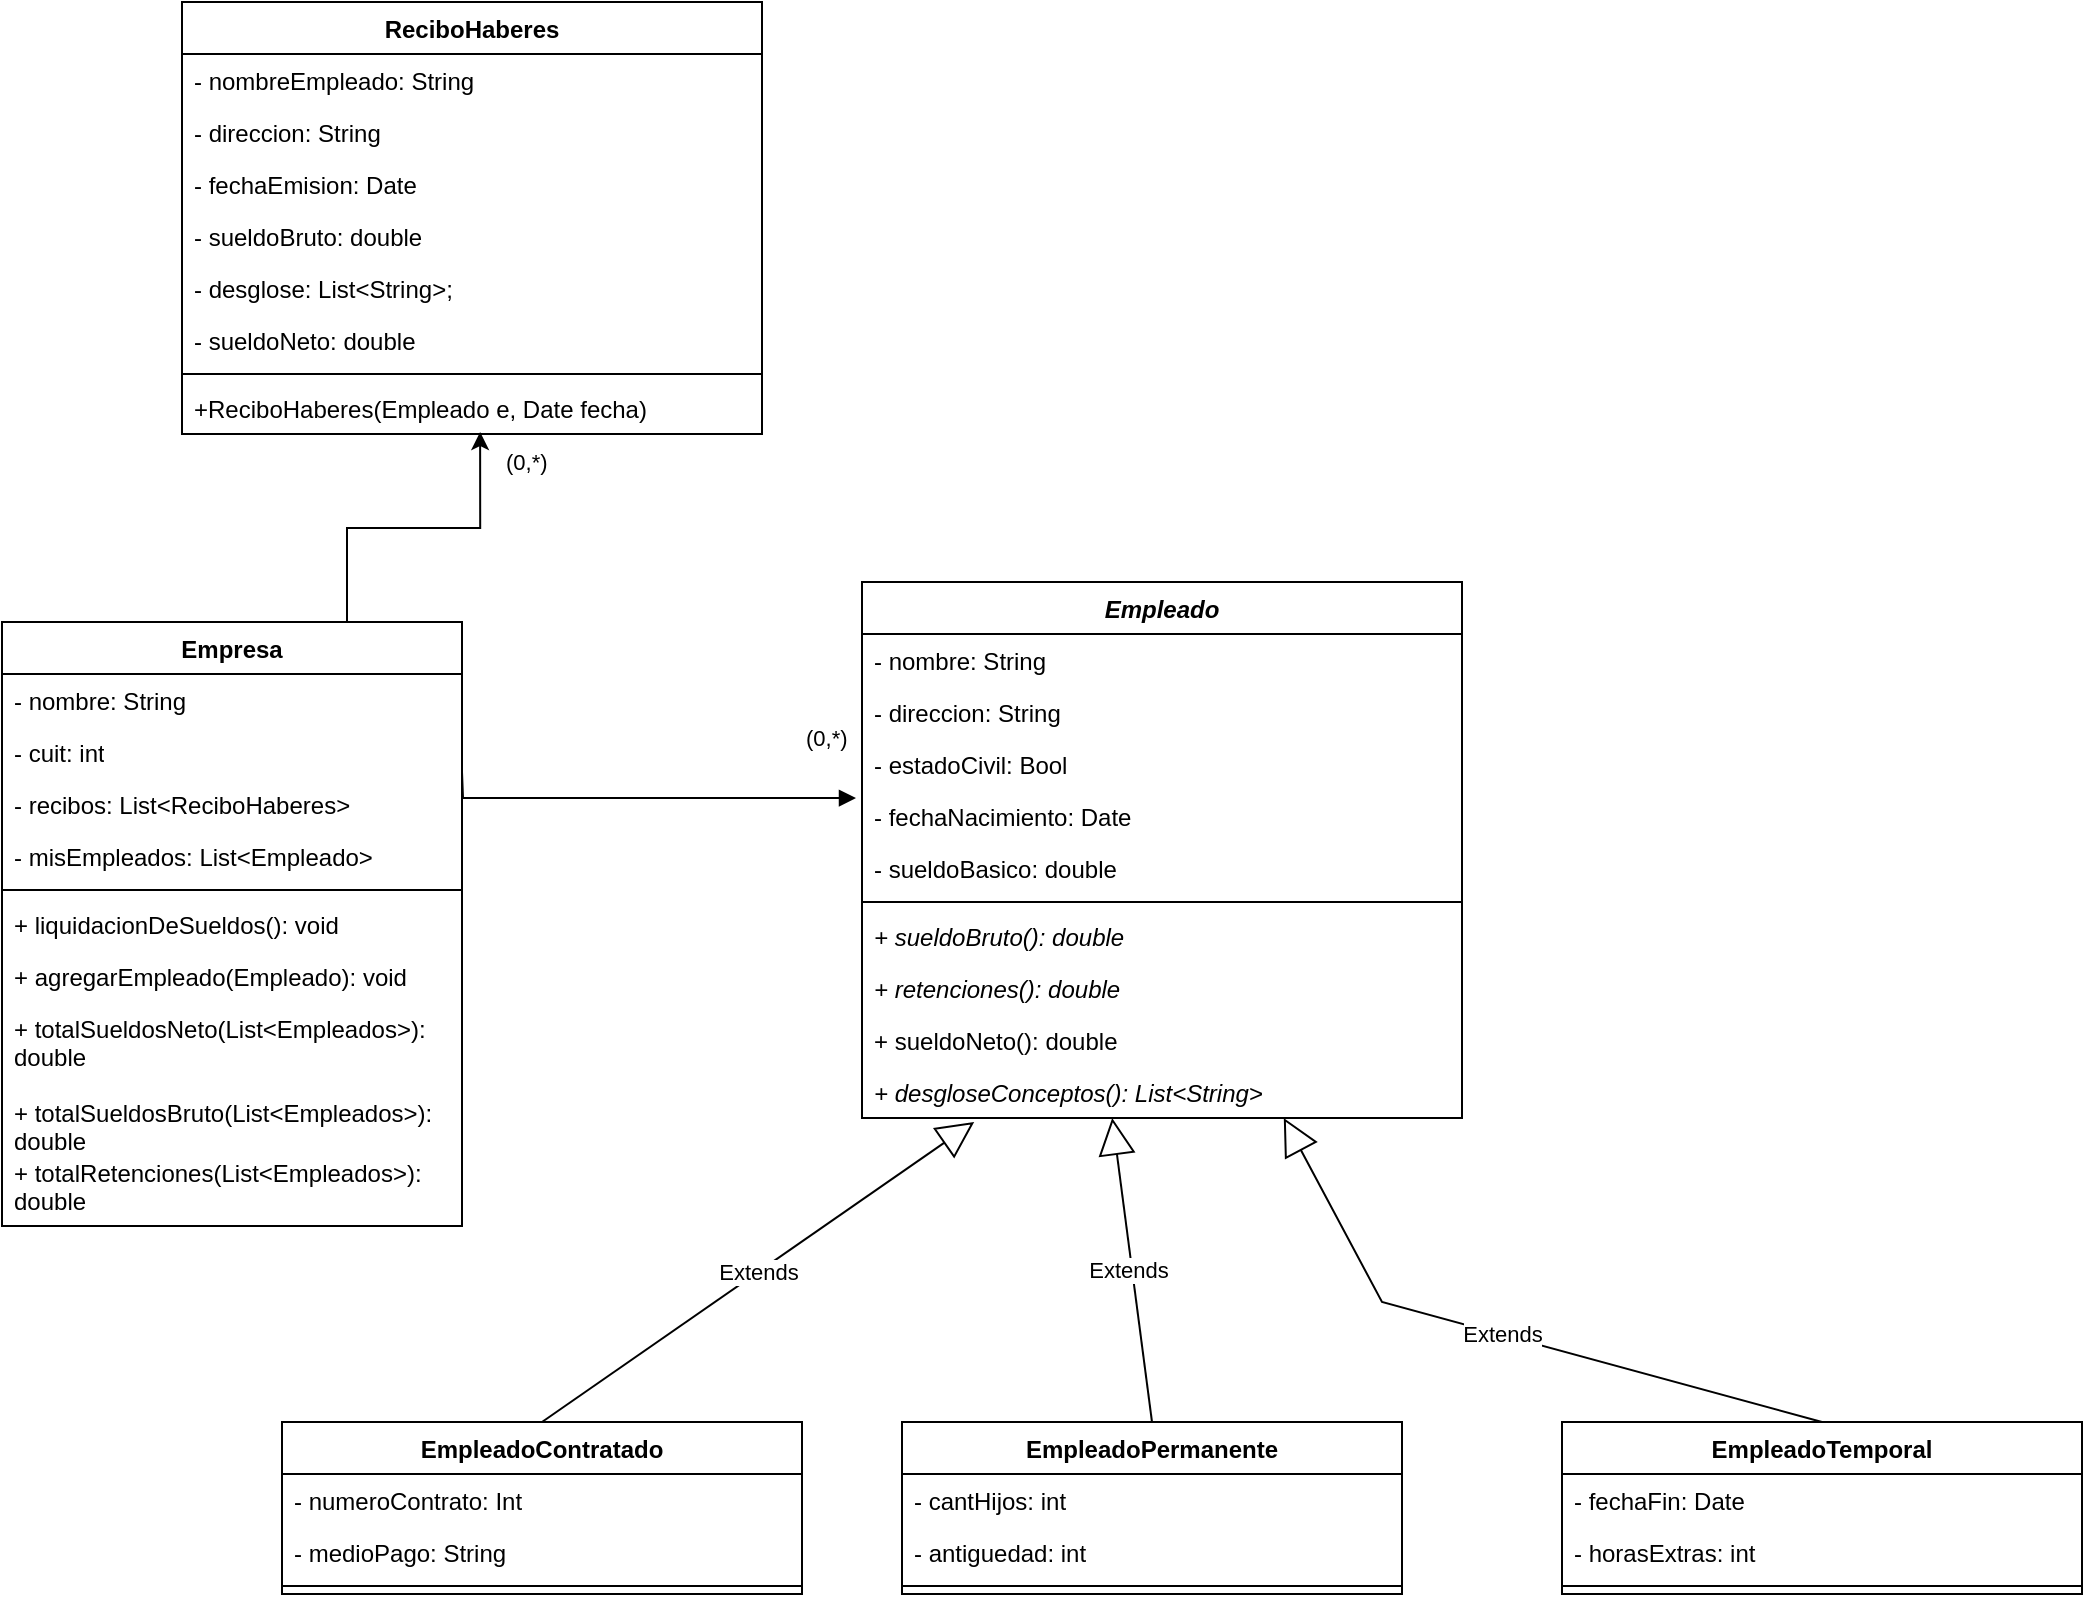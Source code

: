 <mxfile version="28.1.2">
  <diagram name="Página-1" id="pD_cSIRqPFvzOpm9EZCP">
    <mxGraphModel dx="1699" dy="1642" grid="1" gridSize="10" guides="1" tooltips="1" connect="1" arrows="1" fold="1" page="1" pageScale="1" pageWidth="827" pageHeight="1169" math="0" shadow="0">
      <root>
        <mxCell id="0" />
        <mxCell id="1" parent="0" />
        <mxCell id="eGJItUN1yQvmmGxf5WBp-5" value="&lt;i&gt;Empleado&lt;/i&gt;" style="swimlane;fontStyle=1;align=center;verticalAlign=top;childLayout=stackLayout;horizontal=1;startSize=26;horizontalStack=0;resizeParent=1;resizeParentMax=0;resizeLast=0;collapsible=1;marginBottom=0;whiteSpace=wrap;html=1;" parent="1" vertex="1">
          <mxGeometry x="390" y="120" width="300" height="268" as="geometry" />
        </mxCell>
        <mxCell id="eGJItUN1yQvmmGxf5WBp-6" value="- nombre: String" style="text;strokeColor=none;fillColor=none;align=left;verticalAlign=top;spacingLeft=4;spacingRight=4;overflow=hidden;rotatable=0;points=[[0,0.5],[1,0.5]];portConstraint=eastwest;whiteSpace=wrap;html=1;" parent="eGJItUN1yQvmmGxf5WBp-5" vertex="1">
          <mxGeometry y="26" width="300" height="26" as="geometry" />
        </mxCell>
        <mxCell id="eGJItUN1yQvmmGxf5WBp-11" value="- direccion: String" style="text;strokeColor=none;fillColor=none;align=left;verticalAlign=top;spacingLeft=4;spacingRight=4;overflow=hidden;rotatable=0;points=[[0,0.5],[1,0.5]];portConstraint=eastwest;whiteSpace=wrap;html=1;" parent="eGJItUN1yQvmmGxf5WBp-5" vertex="1">
          <mxGeometry y="52" width="300" height="26" as="geometry" />
        </mxCell>
        <mxCell id="eGJItUN1yQvmmGxf5WBp-12" value="- estadoCivil: Bool" style="text;strokeColor=none;fillColor=none;align=left;verticalAlign=top;spacingLeft=4;spacingRight=4;overflow=hidden;rotatable=0;points=[[0,0.5],[1,0.5]];portConstraint=eastwest;whiteSpace=wrap;html=1;" parent="eGJItUN1yQvmmGxf5WBp-5" vertex="1">
          <mxGeometry y="78" width="300" height="26" as="geometry" />
        </mxCell>
        <mxCell id="eGJItUN1yQvmmGxf5WBp-38" value="- fechaNacimiento: Date" style="text;strokeColor=none;fillColor=none;align=left;verticalAlign=top;spacingLeft=4;spacingRight=4;overflow=hidden;rotatable=0;points=[[0,0.5],[1,0.5]];portConstraint=eastwest;whiteSpace=wrap;html=1;" parent="eGJItUN1yQvmmGxf5WBp-5" vertex="1">
          <mxGeometry y="104" width="300" height="26" as="geometry" />
        </mxCell>
        <mxCell id="eGJItUN1yQvmmGxf5WBp-39" value="- sueldoBasico: double" style="text;strokeColor=none;fillColor=none;align=left;verticalAlign=top;spacingLeft=4;spacingRight=4;overflow=hidden;rotatable=0;points=[[0,0.5],[1,0.5]];portConstraint=eastwest;whiteSpace=wrap;html=1;" parent="eGJItUN1yQvmmGxf5WBp-5" vertex="1">
          <mxGeometry y="130" width="300" height="26" as="geometry" />
        </mxCell>
        <mxCell id="eGJItUN1yQvmmGxf5WBp-7" value="" style="line;strokeWidth=1;fillColor=none;align=left;verticalAlign=middle;spacingTop=-1;spacingLeft=3;spacingRight=3;rotatable=0;labelPosition=right;points=[];portConstraint=eastwest;strokeColor=inherit;" parent="eGJItUN1yQvmmGxf5WBp-5" vertex="1">
          <mxGeometry y="156" width="300" height="8" as="geometry" />
        </mxCell>
        <mxCell id="eGJItUN1yQvmmGxf5WBp-8" value="&lt;i&gt;+ sueldoBruto(): double&lt;/i&gt;" style="text;strokeColor=none;fillColor=none;align=left;verticalAlign=top;spacingLeft=4;spacingRight=4;overflow=hidden;rotatable=0;points=[[0,0.5],[1,0.5]];portConstraint=eastwest;whiteSpace=wrap;html=1;" parent="eGJItUN1yQvmmGxf5WBp-5" vertex="1">
          <mxGeometry y="164" width="300" height="26" as="geometry" />
        </mxCell>
        <mxCell id="eGJItUN1yQvmmGxf5WBp-9" value="&lt;i&gt;+ retenciones(): double&lt;/i&gt;" style="text;strokeColor=none;fillColor=none;align=left;verticalAlign=top;spacingLeft=4;spacingRight=4;overflow=hidden;rotatable=0;points=[[0,0.5],[1,0.5]];portConstraint=eastwest;whiteSpace=wrap;html=1;" parent="eGJItUN1yQvmmGxf5WBp-5" vertex="1">
          <mxGeometry y="190" width="300" height="26" as="geometry" />
        </mxCell>
        <mxCell id="eGJItUN1yQvmmGxf5WBp-71" value="+ sueldoNeto(): double" style="text;strokeColor=none;fillColor=none;align=left;verticalAlign=top;spacingLeft=4;spacingRight=4;overflow=hidden;rotatable=0;points=[[0,0.5],[1,0.5]];portConstraint=eastwest;whiteSpace=wrap;html=1;" parent="eGJItUN1yQvmmGxf5WBp-5" vertex="1">
          <mxGeometry y="216" width="300" height="26" as="geometry" />
        </mxCell>
        <mxCell id="eGJItUN1yQvmmGxf5WBp-10" value="&lt;i&gt;+ desgloseConceptos(): List&amp;lt;String&amp;gt;&lt;/i&gt;" style="text;strokeColor=none;fillColor=none;align=left;verticalAlign=top;spacingLeft=4;spacingRight=4;overflow=hidden;rotatable=0;points=[[0,0.5],[1,0.5]];portConstraint=eastwest;whiteSpace=wrap;html=1;" parent="eGJItUN1yQvmmGxf5WBp-5" vertex="1">
          <mxGeometry y="242" width="300" height="26" as="geometry" />
        </mxCell>
        <mxCell id="eGJItUN1yQvmmGxf5WBp-13" value="Empresa" style="swimlane;fontStyle=1;align=center;verticalAlign=top;childLayout=stackLayout;horizontal=1;startSize=26;horizontalStack=0;resizeParent=1;resizeParentMax=0;resizeLast=0;collapsible=1;marginBottom=0;whiteSpace=wrap;html=1;" parent="1" vertex="1">
          <mxGeometry x="-40" y="140" width="230" height="302" as="geometry" />
        </mxCell>
        <mxCell id="eGJItUN1yQvmmGxf5WBp-14" value="- nombre: String" style="text;strokeColor=none;fillColor=none;align=left;verticalAlign=top;spacingLeft=4;spacingRight=4;overflow=hidden;rotatable=0;points=[[0,0.5],[1,0.5]];portConstraint=eastwest;whiteSpace=wrap;html=1;" parent="eGJItUN1yQvmmGxf5WBp-13" vertex="1">
          <mxGeometry y="26" width="230" height="26" as="geometry" />
        </mxCell>
        <mxCell id="eGJItUN1yQvmmGxf5WBp-15" value="- cuit: int" style="text;strokeColor=none;fillColor=none;align=left;verticalAlign=top;spacingLeft=4;spacingRight=4;overflow=hidden;rotatable=0;points=[[0,0.5],[1,0.5]];portConstraint=eastwest;whiteSpace=wrap;html=1;" parent="eGJItUN1yQvmmGxf5WBp-13" vertex="1">
          <mxGeometry y="52" width="230" height="26" as="geometry" />
        </mxCell>
        <mxCell id="9f8JgLAIbvmp2u8LOscO-10" value="- recibos: List&amp;lt;ReciboHaberes&amp;gt;" style="text;strokeColor=none;fillColor=none;align=left;verticalAlign=top;spacingLeft=4;spacingRight=4;overflow=hidden;rotatable=0;points=[[0,0.5],[1,0.5]];portConstraint=eastwest;whiteSpace=wrap;html=1;" parent="eGJItUN1yQvmmGxf5WBp-13" vertex="1">
          <mxGeometry y="78" width="230" height="26" as="geometry" />
        </mxCell>
        <mxCell id="9f8JgLAIbvmp2u8LOscO-11" value="- misEmpleados: List&amp;lt;Empleado&amp;gt;" style="text;strokeColor=none;fillColor=none;align=left;verticalAlign=top;spacingLeft=4;spacingRight=4;overflow=hidden;rotatable=0;points=[[0,0.5],[1,0.5]];portConstraint=eastwest;whiteSpace=wrap;html=1;" parent="eGJItUN1yQvmmGxf5WBp-13" vertex="1">
          <mxGeometry y="104" width="230" height="26" as="geometry" />
        </mxCell>
        <mxCell id="eGJItUN1yQvmmGxf5WBp-17" value="" style="line;strokeWidth=1;fillColor=none;align=left;verticalAlign=middle;spacingTop=-1;spacingLeft=3;spacingRight=3;rotatable=0;labelPosition=right;points=[];portConstraint=eastwest;strokeColor=inherit;" parent="eGJItUN1yQvmmGxf5WBp-13" vertex="1">
          <mxGeometry y="130" width="230" height="8" as="geometry" />
        </mxCell>
        <mxCell id="eGJItUN1yQvmmGxf5WBp-18" value="+ liquidacionDeSueldos(): void" style="text;strokeColor=none;fillColor=none;align=left;verticalAlign=top;spacingLeft=4;spacingRight=4;overflow=hidden;rotatable=0;points=[[0,0.5],[1,0.5]];portConstraint=eastwest;whiteSpace=wrap;html=1;" parent="eGJItUN1yQvmmGxf5WBp-13" vertex="1">
          <mxGeometry y="138" width="230" height="26" as="geometry" />
        </mxCell>
        <mxCell id="H6viG32bB_f_4RtISonM-14" value="+ &lt;span&gt;agregarEmpleado(Empleado&lt;/span&gt;): void" style="text;strokeColor=none;fillColor=none;align=left;verticalAlign=top;spacingLeft=4;spacingRight=4;overflow=hidden;rotatable=0;points=[[0,0.5],[1,0.5]];portConstraint=eastwest;whiteSpace=wrap;html=1;fontStyle=0" parent="eGJItUN1yQvmmGxf5WBp-13" vertex="1">
          <mxGeometry y="164" width="230" height="26" as="geometry" />
        </mxCell>
        <mxCell id="eGJItUN1yQvmmGxf5WBp-19" value="+ totalSueldosNeto(List&amp;lt;Empleados&amp;gt;): double" style="text;strokeColor=none;fillColor=none;align=left;verticalAlign=top;spacingLeft=4;spacingRight=4;overflow=hidden;rotatable=0;points=[[0,0.5],[1,0.5]];portConstraint=eastwest;whiteSpace=wrap;html=1;" parent="eGJItUN1yQvmmGxf5WBp-13" vertex="1">
          <mxGeometry y="190" width="230" height="42" as="geometry" />
        </mxCell>
        <mxCell id="eGJItUN1yQvmmGxf5WBp-20" value="+ totalSueldosBruto(List&amp;lt;Empleados&amp;gt;): double" style="text;strokeColor=none;fillColor=none;align=left;verticalAlign=top;spacingLeft=4;spacingRight=4;overflow=hidden;rotatable=0;points=[[0,0.5],[1,0.5]];portConstraint=eastwest;whiteSpace=wrap;html=1;" parent="eGJItUN1yQvmmGxf5WBp-13" vertex="1">
          <mxGeometry y="232" width="230" height="30" as="geometry" />
        </mxCell>
        <mxCell id="eGJItUN1yQvmmGxf5WBp-55" value="+ totalRetenciones(List&amp;lt;Empleados&amp;gt;): double" style="text;strokeColor=none;fillColor=none;align=left;verticalAlign=top;spacingLeft=4;spacingRight=4;overflow=hidden;rotatable=0;points=[[0,0.5],[1,0.5]];portConstraint=eastwest;whiteSpace=wrap;html=1;" parent="eGJItUN1yQvmmGxf5WBp-13" vertex="1">
          <mxGeometry y="262" width="230" height="40" as="geometry" />
        </mxCell>
        <mxCell id="eGJItUN1yQvmmGxf5WBp-21" value="EmpleadoPermanente" style="swimlane;fontStyle=1;align=center;verticalAlign=top;childLayout=stackLayout;horizontal=1;startSize=26;horizontalStack=0;resizeParent=1;resizeParentMax=0;resizeLast=0;collapsible=1;marginBottom=0;whiteSpace=wrap;html=1;" parent="1" vertex="1">
          <mxGeometry x="410" y="540" width="250" height="86" as="geometry" />
        </mxCell>
        <mxCell id="eGJItUN1yQvmmGxf5WBp-50" value="- cantHijos: int" style="text;strokeColor=none;fillColor=none;align=left;verticalAlign=top;spacingLeft=4;spacingRight=4;overflow=hidden;rotatable=0;points=[[0,0.5],[1,0.5]];portConstraint=eastwest;whiteSpace=wrap;html=1;" parent="eGJItUN1yQvmmGxf5WBp-21" vertex="1">
          <mxGeometry y="26" width="250" height="26" as="geometry" />
        </mxCell>
        <mxCell id="eGJItUN1yQvmmGxf5WBp-52" value="- antiguedad: int" style="text;strokeColor=none;fillColor=none;align=left;verticalAlign=top;spacingLeft=4;spacingRight=4;overflow=hidden;rotatable=0;points=[[0,0.5],[1,0.5]];portConstraint=eastwest;whiteSpace=wrap;html=1;" parent="eGJItUN1yQvmmGxf5WBp-21" vertex="1">
          <mxGeometry y="52" width="250" height="26" as="geometry" />
        </mxCell>
        <mxCell id="eGJItUN1yQvmmGxf5WBp-25" value="" style="line;strokeWidth=1;fillColor=none;align=left;verticalAlign=middle;spacingTop=-1;spacingLeft=3;spacingRight=3;rotatable=0;labelPosition=right;points=[];portConstraint=eastwest;strokeColor=inherit;" parent="eGJItUN1yQvmmGxf5WBp-21" vertex="1">
          <mxGeometry y="78" width="250" height="8" as="geometry" />
        </mxCell>
        <mxCell id="eGJItUN1yQvmmGxf5WBp-40" value="EmpleadoTemporal" style="swimlane;fontStyle=1;align=center;verticalAlign=top;childLayout=stackLayout;horizontal=1;startSize=26;horizontalStack=0;resizeParent=1;resizeParentMax=0;resizeLast=0;collapsible=1;marginBottom=0;whiteSpace=wrap;html=1;" parent="1" vertex="1">
          <mxGeometry x="740" y="540" width="260" height="86" as="geometry" />
        </mxCell>
        <mxCell id="eGJItUN1yQvmmGxf5WBp-51" value="- fechaFin: Date" style="text;strokeColor=none;fillColor=none;align=left;verticalAlign=top;spacingLeft=4;spacingRight=4;overflow=hidden;rotatable=0;points=[[0,0.5],[1,0.5]];portConstraint=eastwest;whiteSpace=wrap;html=1;" parent="eGJItUN1yQvmmGxf5WBp-40" vertex="1">
          <mxGeometry y="26" width="260" height="26" as="geometry" />
        </mxCell>
        <mxCell id="eGJItUN1yQvmmGxf5WBp-53" value="- horasExtras: int" style="text;strokeColor=none;fillColor=none;align=left;verticalAlign=top;spacingLeft=4;spacingRight=4;overflow=hidden;rotatable=0;points=[[0,0.5],[1,0.5]];portConstraint=eastwest;whiteSpace=wrap;html=1;" parent="eGJItUN1yQvmmGxf5WBp-40" vertex="1">
          <mxGeometry y="52" width="260" height="26" as="geometry" />
        </mxCell>
        <mxCell id="eGJItUN1yQvmmGxf5WBp-44" value="" style="line;strokeWidth=1;fillColor=none;align=left;verticalAlign=middle;spacingTop=-1;spacingLeft=3;spacingRight=3;rotatable=0;labelPosition=right;points=[];portConstraint=eastwest;strokeColor=inherit;" parent="eGJItUN1yQvmmGxf5WBp-40" vertex="1">
          <mxGeometry y="78" width="260" height="8" as="geometry" />
        </mxCell>
        <mxCell id="eGJItUN1yQvmmGxf5WBp-48" value="Extends" style="endArrow=block;endSize=16;endFill=0;html=1;rounded=0;exitX=0.5;exitY=0;exitDx=0;exitDy=0;entryX=0.417;entryY=1;entryDx=0;entryDy=0;entryPerimeter=0;" parent="1" source="eGJItUN1yQvmmGxf5WBp-21" target="eGJItUN1yQvmmGxf5WBp-10" edge="1">
          <mxGeometry x="-0.001" y="2" width="160" relative="1" as="geometry">
            <mxPoint x="300" y="410" as="sourcePoint" />
            <mxPoint x="460" y="410" as="targetPoint" />
            <mxPoint as="offset" />
          </mxGeometry>
        </mxCell>
        <mxCell id="eGJItUN1yQvmmGxf5WBp-49" value="Extends" style="endArrow=block;endSize=16;endFill=0;html=1;rounded=0;exitX=0.5;exitY=0;exitDx=0;exitDy=0;entryX=0.703;entryY=1;entryDx=0;entryDy=0;entryPerimeter=0;" parent="1" source="eGJItUN1yQvmmGxf5WBp-40" target="eGJItUN1yQvmmGxf5WBp-10" edge="1">
          <mxGeometry width="160" relative="1" as="geometry">
            <mxPoint x="630" y="390" as="sourcePoint" />
            <mxPoint x="640" y="450" as="targetPoint" />
            <Array as="points">
              <mxPoint x="650" y="480" />
            </Array>
          </mxGeometry>
        </mxCell>
        <mxCell id="eGJItUN1yQvmmGxf5WBp-56" value="ReciboHaberes" style="swimlane;fontStyle=1;align=center;verticalAlign=top;childLayout=stackLayout;horizontal=1;startSize=26;horizontalStack=0;resizeParent=1;resizeParentMax=0;resizeLast=0;collapsible=1;marginBottom=0;whiteSpace=wrap;html=1;" parent="1" vertex="1">
          <mxGeometry x="50" y="-170" width="290" height="216" as="geometry" />
        </mxCell>
        <mxCell id="eGJItUN1yQvmmGxf5WBp-57" value="- nombreEmpleado: String" style="text;strokeColor=none;fillColor=none;align=left;verticalAlign=top;spacingLeft=4;spacingRight=4;overflow=hidden;rotatable=0;points=[[0,0.5],[1,0.5]];portConstraint=eastwest;whiteSpace=wrap;html=1;" parent="eGJItUN1yQvmmGxf5WBp-56" vertex="1">
          <mxGeometry y="26" width="290" height="26" as="geometry" />
        </mxCell>
        <mxCell id="eGJItUN1yQvmmGxf5WBp-64" value="- direccion: String" style="text;strokeColor=none;fillColor=none;align=left;verticalAlign=top;spacingLeft=4;spacingRight=4;overflow=hidden;rotatable=0;points=[[0,0.5],[1,0.5]];portConstraint=eastwest;whiteSpace=wrap;html=1;" parent="eGJItUN1yQvmmGxf5WBp-56" vertex="1">
          <mxGeometry y="52" width="290" height="26" as="geometry" />
        </mxCell>
        <mxCell id="eGJItUN1yQvmmGxf5WBp-66" value="- fechaEmision: Date" style="text;strokeColor=none;fillColor=none;align=left;verticalAlign=top;spacingLeft=4;spacingRight=4;overflow=hidden;rotatable=0;points=[[0,0.5],[1,0.5]];portConstraint=eastwest;whiteSpace=wrap;html=1;" parent="eGJItUN1yQvmmGxf5WBp-56" vertex="1">
          <mxGeometry y="78" width="290" height="26" as="geometry" />
        </mxCell>
        <mxCell id="eGJItUN1yQvmmGxf5WBp-67" value="- sueldoBruto: double" style="text;strokeColor=none;fillColor=none;align=left;verticalAlign=top;spacingLeft=4;spacingRight=4;overflow=hidden;rotatable=0;points=[[0,0.5],[1,0.5]];portConstraint=eastwest;whiteSpace=wrap;html=1;" parent="eGJItUN1yQvmmGxf5WBp-56" vertex="1">
          <mxGeometry y="104" width="290" height="26" as="geometry" />
        </mxCell>
        <mxCell id="9f8JgLAIbvmp2u8LOscO-1" value="- desglose: List&amp;lt;String&amp;gt;;" style="text;strokeColor=none;fillColor=none;align=left;verticalAlign=top;spacingLeft=4;spacingRight=4;overflow=hidden;rotatable=0;points=[[0,0.5],[1,0.5]];portConstraint=eastwest;whiteSpace=wrap;html=1;" parent="eGJItUN1yQvmmGxf5WBp-56" vertex="1">
          <mxGeometry y="130" width="290" height="26" as="geometry" />
        </mxCell>
        <mxCell id="eGJItUN1yQvmmGxf5WBp-65" value="- sueldoNeto: double" style="text;strokeColor=none;fillColor=none;align=left;verticalAlign=top;spacingLeft=4;spacingRight=4;overflow=hidden;rotatable=0;points=[[0,0.5],[1,0.5]];portConstraint=eastwest;whiteSpace=wrap;html=1;" parent="eGJItUN1yQvmmGxf5WBp-56" vertex="1">
          <mxGeometry y="156" width="290" height="26" as="geometry" />
        </mxCell>
        <mxCell id="eGJItUN1yQvmmGxf5WBp-59" value="" style="line;strokeWidth=1;fillColor=none;align=left;verticalAlign=middle;spacingTop=-1;spacingLeft=3;spacingRight=3;rotatable=0;labelPosition=right;points=[];portConstraint=eastwest;strokeColor=inherit;" parent="eGJItUN1yQvmmGxf5WBp-56" vertex="1">
          <mxGeometry y="182" width="290" height="8" as="geometry" />
        </mxCell>
        <mxCell id="9f8JgLAIbvmp2u8LOscO-2" value="+ReciboHaberes(Empleado e, Date fecha)" style="text;strokeColor=none;fillColor=none;align=left;verticalAlign=top;spacingLeft=4;spacingRight=4;overflow=hidden;rotatable=0;points=[[0,0.5],[1,0.5]];portConstraint=eastwest;whiteSpace=wrap;html=1;" parent="eGJItUN1yQvmmGxf5WBp-56" vertex="1">
          <mxGeometry y="190" width="290" height="26" as="geometry" />
        </mxCell>
        <mxCell id="RNSQagoYNHT2-niSeZZF-3" value="EmpleadoContratado" style="swimlane;fontStyle=1;align=center;verticalAlign=top;childLayout=stackLayout;horizontal=1;startSize=26;horizontalStack=0;resizeParent=1;resizeParentMax=0;resizeLast=0;collapsible=1;marginBottom=0;whiteSpace=wrap;html=1;" parent="1" vertex="1">
          <mxGeometry x="100" y="540" width="260" height="86" as="geometry" />
        </mxCell>
        <mxCell id="RNSQagoYNHT2-niSeZZF-4" value="- numeroContrato: Int" style="text;strokeColor=none;fillColor=none;align=left;verticalAlign=top;spacingLeft=4;spacingRight=4;overflow=hidden;rotatable=0;points=[[0,0.5],[1,0.5]];portConstraint=eastwest;whiteSpace=wrap;html=1;" parent="RNSQagoYNHT2-niSeZZF-3" vertex="1">
          <mxGeometry y="26" width="260" height="26" as="geometry" />
        </mxCell>
        <mxCell id="RNSQagoYNHT2-niSeZZF-5" value="- medioPago: String" style="text;strokeColor=none;fillColor=none;align=left;verticalAlign=top;spacingLeft=4;spacingRight=4;overflow=hidden;rotatable=0;points=[[0,0.5],[1,0.5]];portConstraint=eastwest;whiteSpace=wrap;html=1;" parent="RNSQagoYNHT2-niSeZZF-3" vertex="1">
          <mxGeometry y="52" width="260" height="26" as="geometry" />
        </mxCell>
        <mxCell id="RNSQagoYNHT2-niSeZZF-6" value="" style="line;strokeWidth=1;fillColor=none;align=left;verticalAlign=middle;spacingTop=-1;spacingLeft=3;spacingRight=3;rotatable=0;labelPosition=right;points=[];portConstraint=eastwest;strokeColor=inherit;" parent="RNSQagoYNHT2-niSeZZF-3" vertex="1">
          <mxGeometry y="78" width="260" height="8" as="geometry" />
        </mxCell>
        <mxCell id="H6viG32bB_f_4RtISonM-13" value="Extends" style="endArrow=block;endSize=16;endFill=0;html=1;rounded=0;exitX=0.5;exitY=0;exitDx=0;exitDy=0;entryX=0.187;entryY=1.077;entryDx=0;entryDy=0;entryPerimeter=0;" parent="1" source="RNSQagoYNHT2-niSeZZF-3" target="eGJItUN1yQvmmGxf5WBp-10" edge="1">
          <mxGeometry width="160" relative="1" as="geometry">
            <mxPoint x="631" y="593" as="sourcePoint" />
            <mxPoint x="370" y="470" as="targetPoint" />
            <Array as="points" />
          </mxGeometry>
        </mxCell>
        <mxCell id="9f8JgLAIbvmp2u8LOscO-3" style="edgeStyle=orthogonalEdgeStyle;rounded=0;orthogonalLoop=1;jettySize=auto;html=1;exitX=0.75;exitY=0;exitDx=0;exitDy=0;entryX=0.514;entryY=0.962;entryDx=0;entryDy=0;entryPerimeter=0;" parent="1" source="eGJItUN1yQvmmGxf5WBp-13" target="9f8JgLAIbvmp2u8LOscO-2" edge="1">
          <mxGeometry relative="1" as="geometry" />
        </mxCell>
        <mxCell id="9f8JgLAIbvmp2u8LOscO-4" value="&lt;span style=&quot;color: rgb(0, 0, 0); font-family: Helvetica; font-size: 11px; font-style: normal; font-variant-ligatures: normal; font-variant-caps: normal; font-weight: 400; letter-spacing: normal; orphans: 2; text-align: left; text-indent: 0px; text-transform: none; widows: 2; word-spacing: 0px; -webkit-text-stroke-width: 0px; white-space: nowrap; background-color: rgb(255, 255, 255); text-decoration-thickness: initial; text-decoration-style: initial; text-decoration-color: initial; float: none; display: inline !important;&quot;&gt;(0,*)&lt;/span&gt;" style="text;whiteSpace=wrap;html=1;" parent="1" vertex="1">
          <mxGeometry x="210" y="46" width="90" height="40" as="geometry" />
        </mxCell>
        <mxCell id="9f8JgLAIbvmp2u8LOscO-8" value="" style="endArrow=block;endFill=1;html=1;edgeStyle=orthogonalEdgeStyle;align=left;verticalAlign=top;rounded=0;exitX=1;exitY=0.5;exitDx=0;exitDy=0;entryX=-0.01;entryY=0.154;entryDx=0;entryDy=0;entryPerimeter=0;" parent="1" target="eGJItUN1yQvmmGxf5WBp-38" edge="1">
          <mxGeometry x="-1" relative="1" as="geometry">
            <mxPoint x="190" y="215" as="sourcePoint" />
            <mxPoint x="310" y="230" as="targetPoint" />
          </mxGeometry>
        </mxCell>
        <mxCell id="9f8JgLAIbvmp2u8LOscO-7" value="&lt;span style=&quot;color: rgb(0, 0, 0); font-family: Helvetica; font-size: 11px; font-style: normal; font-variant-ligatures: normal; font-variant-caps: normal; font-weight: 400; letter-spacing: normal; orphans: 2; text-align: left; text-indent: 0px; text-transform: none; widows: 2; word-spacing: 0px; -webkit-text-stroke-width: 0px; white-space: nowrap; background-color: rgb(255, 255, 255); text-decoration-thickness: initial; text-decoration-style: initial; text-decoration-color: initial; float: none; display: inline !important;&quot;&gt;(0,*)&lt;/span&gt;" style="text;whiteSpace=wrap;html=1;" parent="1" vertex="1">
          <mxGeometry x="360" y="184" width="90" height="40" as="geometry" />
        </mxCell>
      </root>
    </mxGraphModel>
  </diagram>
</mxfile>
